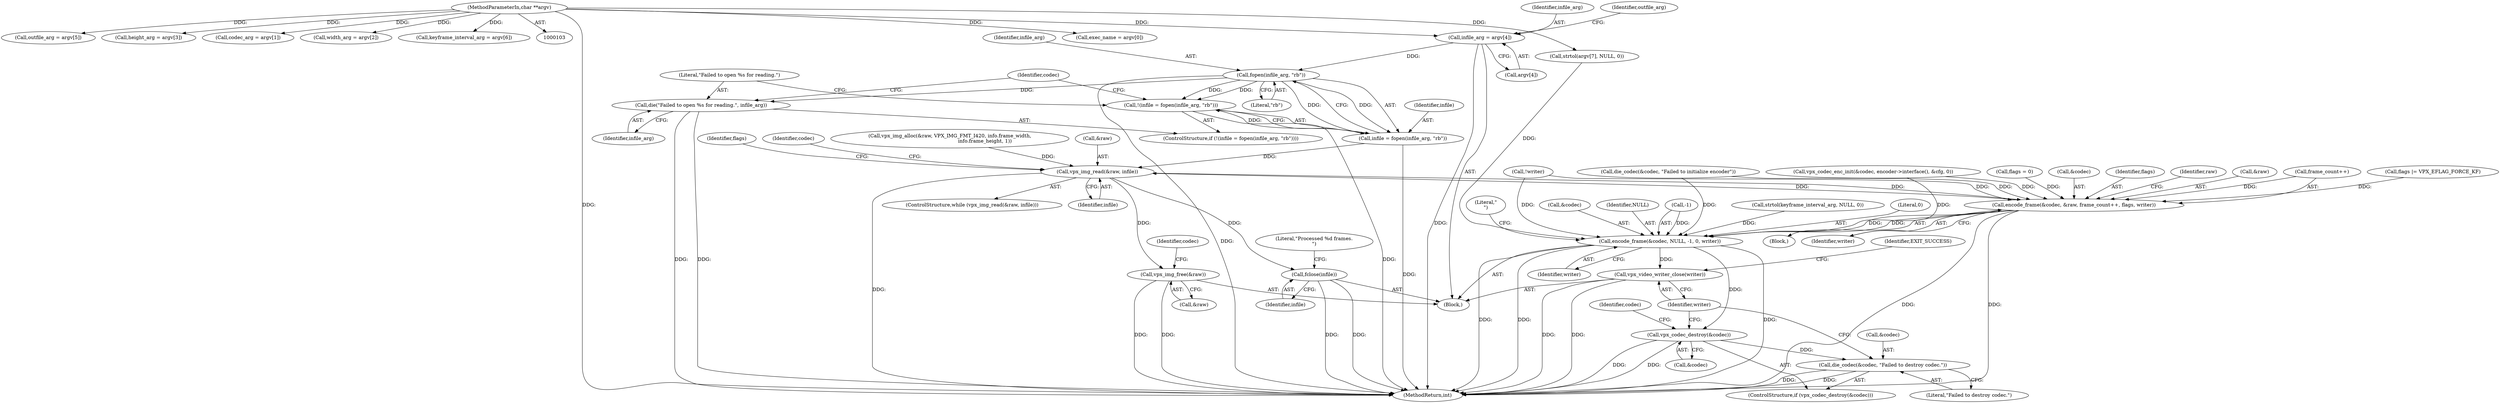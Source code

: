 digraph "0_Android_5a9753fca56f0eeb9f61e342b2fccffc364f9426_14@array" {
"1000192" [label="(Call,infile_arg = argv[4])"];
"1000105" [label="(MethodParameterIn,char **argv)"];
"1000408" [label="(Call,fopen(infile_arg, \"rb\"))"];
"1000405" [label="(Call,!(infile = fopen(infile_arg, \"rb\")))"];
"1000406" [label="(Call,infile = fopen(infile_arg, \"rb\"))"];
"1000427" [label="(Call,vpx_img_read(&raw, infile))"];
"1000449" [label="(Call,encode_frame(&codec, &raw, frame_count++, flags, writer))"];
"1000458" [label="(Call,encode_frame(&codec, NULL, -1, 0, writer))"];
"1000477" [label="(Call,vpx_codec_destroy(&codec))"];
"1000480" [label="(Call,die_codec(&codec, \"Failed to destroy codec.\"))"];
"1000484" [label="(Call,vpx_video_writer_close(writer))"];
"1000468" [label="(Call,fclose(infile))"];
"1000473" [label="(Call,vpx_img_free(&raw))"];
"1000411" [label="(Call,die(\"Failed to open %s for reading.\", infile_arg))"];
"1000166" [label="(Call,exec_name = argv[0])"];
"1000454" [label="(Call,frame_count++)"];
"1000198" [label="(Identifier,outfile_arg)"];
"1000430" [label="(Identifier,infile)"];
"1000459" [label="(Call,&codec)"];
"1000197" [label="(Call,outfile_arg = argv[5])"];
"1000457" [label="(Identifier,writer)"];
"1000461" [label="(Identifier,NULL)"];
"1000422" [label="(Call,die_codec(&codec, \"Failed to initialize encoder\"))"];
"1000478" [label="(Call,&codec)"];
"1000187" [label="(Call,height_arg = argv[3])"];
"1000384" [label="(Call,strtol(argv[7], NULL, 0))"];
"1000433" [label="(Call,flags = 0)"];
"1000484" [label="(Call,vpx_video_writer_close(writer))"];
"1000482" [label="(Identifier,codec)"];
"1000481" [label="(Call,&codec)"];
"1000415" [label="(Call,vpx_codec_enc_init(&codec, encoder->interface(), &cfg, 0))"];
"1000413" [label="(Identifier,infile_arg)"];
"1000194" [label="(Call,argv[4])"];
"1000177" [label="(Call,codec_arg = argv[1])"];
"1000406" [label="(Call,infile = fopen(infile_arg, \"rb\"))"];
"1000465" [label="(Identifier,writer)"];
"1000192" [label="(Call,infile_arg = argv[4])"];
"1000450" [label="(Call,&codec)"];
"1000292" [label="(Call,vpx_img_alloc(&raw, VPX_IMG_FMT_I420, info.frame_width,\n                                             info.frame_height, 1))"];
"1000473" [label="(Call,vpx_img_free(&raw))"];
"1000480" [label="(Call,die_codec(&codec, \"Failed to destroy codec.\"))"];
"1000458" [label="(Call,encode_frame(&codec, NULL, -1, 0, writer))"];
"1000456" [label="(Identifier,flags)"];
"1000407" [label="(Identifier,infile)"];
"1000464" [label="(Literal,0)"];
"1000468" [label="(Call,fclose(infile))"];
"1000471" [label="(Literal,\"Processed %d frames.\n\")"];
"1000412" [label="(Literal,\"Failed to open %s for reading.\")"];
"1000417" [label="(Identifier,codec)"];
"1000410" [label="(Literal,\"rb\")"];
"1000426" [label="(ControlStructure,while (vpx_img_read(&raw, infile)))"];
"1000427" [label="(Call,vpx_img_read(&raw, infile))"];
"1000477" [label="(Call,vpx_codec_destroy(&codec))"];
"1000429" [label="(Identifier,raw)"];
"1000411" [label="(Call,die(\"Failed to open %s for reading.\", infile_arg))"];
"1000404" [label="(ControlStructure,if (!(infile = fopen(infile_arg, \"rb\"))))"];
"1000182" [label="(Call,width_arg = argv[2])"];
"1000469" [label="(Identifier,infile)"];
"1000462" [label="(Call,-1)"];
"1000467" [label="(Literal,\"\n\")"];
"1000428" [label="(Call,&raw)"];
"1000487" [label="(Identifier,EXIT_SUCCESS)"];
"1000399" [label="(Call,!writer)"];
"1000485" [label="(Identifier,writer)"];
"1000408" [label="(Call,fopen(infile_arg, \"rb\"))"];
"1000308" [label="(Call,strtol(keyframe_interval_arg, NULL, 0))"];
"1000452" [label="(Call,&raw)"];
"1000488" [label="(MethodReturn,int)"];
"1000193" [label="(Identifier,infile_arg)"];
"1000105" [label="(MethodParameterIn,char **argv)"];
"1000409" [label="(Identifier,infile_arg)"];
"1000431" [label="(Block,)"];
"1000479" [label="(Identifier,codec)"];
"1000446" [label="(Call,flags |= VPX_EFLAG_FORCE_KF)"];
"1000106" [label="(Block,)"];
"1000434" [label="(Identifier,flags)"];
"1000449" [label="(Call,encode_frame(&codec, &raw, frame_count++, flags, writer))"];
"1000483" [label="(Literal,\"Failed to destroy codec.\")"];
"1000460" [label="(Identifier,codec)"];
"1000474" [label="(Call,&raw)"];
"1000476" [label="(ControlStructure,if (vpx_codec_destroy(&codec)))"];
"1000202" [label="(Call,keyframe_interval_arg = argv[6])"];
"1000405" [label="(Call,!(infile = fopen(infile_arg, \"rb\")))"];
"1000192" -> "1000106"  [label="AST: "];
"1000192" -> "1000194"  [label="CFG: "];
"1000193" -> "1000192"  [label="AST: "];
"1000194" -> "1000192"  [label="AST: "];
"1000198" -> "1000192"  [label="CFG: "];
"1000192" -> "1000488"  [label="DDG: "];
"1000105" -> "1000192"  [label="DDG: "];
"1000192" -> "1000408"  [label="DDG: "];
"1000105" -> "1000103"  [label="AST: "];
"1000105" -> "1000488"  [label="DDG: "];
"1000105" -> "1000166"  [label="DDG: "];
"1000105" -> "1000177"  [label="DDG: "];
"1000105" -> "1000182"  [label="DDG: "];
"1000105" -> "1000187"  [label="DDG: "];
"1000105" -> "1000197"  [label="DDG: "];
"1000105" -> "1000202"  [label="DDG: "];
"1000105" -> "1000384"  [label="DDG: "];
"1000408" -> "1000406"  [label="AST: "];
"1000408" -> "1000410"  [label="CFG: "];
"1000409" -> "1000408"  [label="AST: "];
"1000410" -> "1000408"  [label="AST: "];
"1000406" -> "1000408"  [label="CFG: "];
"1000408" -> "1000488"  [label="DDG: "];
"1000408" -> "1000405"  [label="DDG: "];
"1000408" -> "1000405"  [label="DDG: "];
"1000408" -> "1000406"  [label="DDG: "];
"1000408" -> "1000406"  [label="DDG: "];
"1000408" -> "1000411"  [label="DDG: "];
"1000405" -> "1000404"  [label="AST: "];
"1000405" -> "1000406"  [label="CFG: "];
"1000406" -> "1000405"  [label="AST: "];
"1000412" -> "1000405"  [label="CFG: "];
"1000417" -> "1000405"  [label="CFG: "];
"1000405" -> "1000488"  [label="DDG: "];
"1000406" -> "1000405"  [label="DDG: "];
"1000407" -> "1000406"  [label="AST: "];
"1000406" -> "1000488"  [label="DDG: "];
"1000406" -> "1000427"  [label="DDG: "];
"1000427" -> "1000426"  [label="AST: "];
"1000427" -> "1000430"  [label="CFG: "];
"1000428" -> "1000427"  [label="AST: "];
"1000430" -> "1000427"  [label="AST: "];
"1000434" -> "1000427"  [label="CFG: "];
"1000460" -> "1000427"  [label="CFG: "];
"1000427" -> "1000488"  [label="DDG: "];
"1000292" -> "1000427"  [label="DDG: "];
"1000449" -> "1000427"  [label="DDG: "];
"1000427" -> "1000449"  [label="DDG: "];
"1000427" -> "1000468"  [label="DDG: "];
"1000427" -> "1000473"  [label="DDG: "];
"1000449" -> "1000431"  [label="AST: "];
"1000449" -> "1000457"  [label="CFG: "];
"1000450" -> "1000449"  [label="AST: "];
"1000452" -> "1000449"  [label="AST: "];
"1000454" -> "1000449"  [label="AST: "];
"1000456" -> "1000449"  [label="AST: "];
"1000457" -> "1000449"  [label="AST: "];
"1000429" -> "1000449"  [label="CFG: "];
"1000449" -> "1000488"  [label="DDG: "];
"1000449" -> "1000488"  [label="DDG: "];
"1000415" -> "1000449"  [label="DDG: "];
"1000422" -> "1000449"  [label="DDG: "];
"1000454" -> "1000449"  [label="DDG: "];
"1000433" -> "1000449"  [label="DDG: "];
"1000446" -> "1000449"  [label="DDG: "];
"1000399" -> "1000449"  [label="DDG: "];
"1000449" -> "1000458"  [label="DDG: "];
"1000449" -> "1000458"  [label="DDG: "];
"1000458" -> "1000106"  [label="AST: "];
"1000458" -> "1000465"  [label="CFG: "];
"1000459" -> "1000458"  [label="AST: "];
"1000461" -> "1000458"  [label="AST: "];
"1000462" -> "1000458"  [label="AST: "];
"1000464" -> "1000458"  [label="AST: "];
"1000465" -> "1000458"  [label="AST: "];
"1000467" -> "1000458"  [label="CFG: "];
"1000458" -> "1000488"  [label="DDG: "];
"1000458" -> "1000488"  [label="DDG: "];
"1000458" -> "1000488"  [label="DDG: "];
"1000415" -> "1000458"  [label="DDG: "];
"1000422" -> "1000458"  [label="DDG: "];
"1000308" -> "1000458"  [label="DDG: "];
"1000384" -> "1000458"  [label="DDG: "];
"1000462" -> "1000458"  [label="DDG: "];
"1000399" -> "1000458"  [label="DDG: "];
"1000458" -> "1000477"  [label="DDG: "];
"1000458" -> "1000484"  [label="DDG: "];
"1000477" -> "1000476"  [label="AST: "];
"1000477" -> "1000478"  [label="CFG: "];
"1000478" -> "1000477"  [label="AST: "];
"1000482" -> "1000477"  [label="CFG: "];
"1000485" -> "1000477"  [label="CFG: "];
"1000477" -> "1000488"  [label="DDG: "];
"1000477" -> "1000488"  [label="DDG: "];
"1000477" -> "1000480"  [label="DDG: "];
"1000480" -> "1000476"  [label="AST: "];
"1000480" -> "1000483"  [label="CFG: "];
"1000481" -> "1000480"  [label="AST: "];
"1000483" -> "1000480"  [label="AST: "];
"1000485" -> "1000480"  [label="CFG: "];
"1000480" -> "1000488"  [label="DDG: "];
"1000480" -> "1000488"  [label="DDG: "];
"1000484" -> "1000106"  [label="AST: "];
"1000484" -> "1000485"  [label="CFG: "];
"1000485" -> "1000484"  [label="AST: "];
"1000487" -> "1000484"  [label="CFG: "];
"1000484" -> "1000488"  [label="DDG: "];
"1000484" -> "1000488"  [label="DDG: "];
"1000468" -> "1000106"  [label="AST: "];
"1000468" -> "1000469"  [label="CFG: "];
"1000469" -> "1000468"  [label="AST: "];
"1000471" -> "1000468"  [label="CFG: "];
"1000468" -> "1000488"  [label="DDG: "];
"1000468" -> "1000488"  [label="DDG: "];
"1000473" -> "1000106"  [label="AST: "];
"1000473" -> "1000474"  [label="CFG: "];
"1000474" -> "1000473"  [label="AST: "];
"1000479" -> "1000473"  [label="CFG: "];
"1000473" -> "1000488"  [label="DDG: "];
"1000473" -> "1000488"  [label="DDG: "];
"1000411" -> "1000404"  [label="AST: "];
"1000411" -> "1000413"  [label="CFG: "];
"1000412" -> "1000411"  [label="AST: "];
"1000413" -> "1000411"  [label="AST: "];
"1000417" -> "1000411"  [label="CFG: "];
"1000411" -> "1000488"  [label="DDG: "];
"1000411" -> "1000488"  [label="DDG: "];
}
